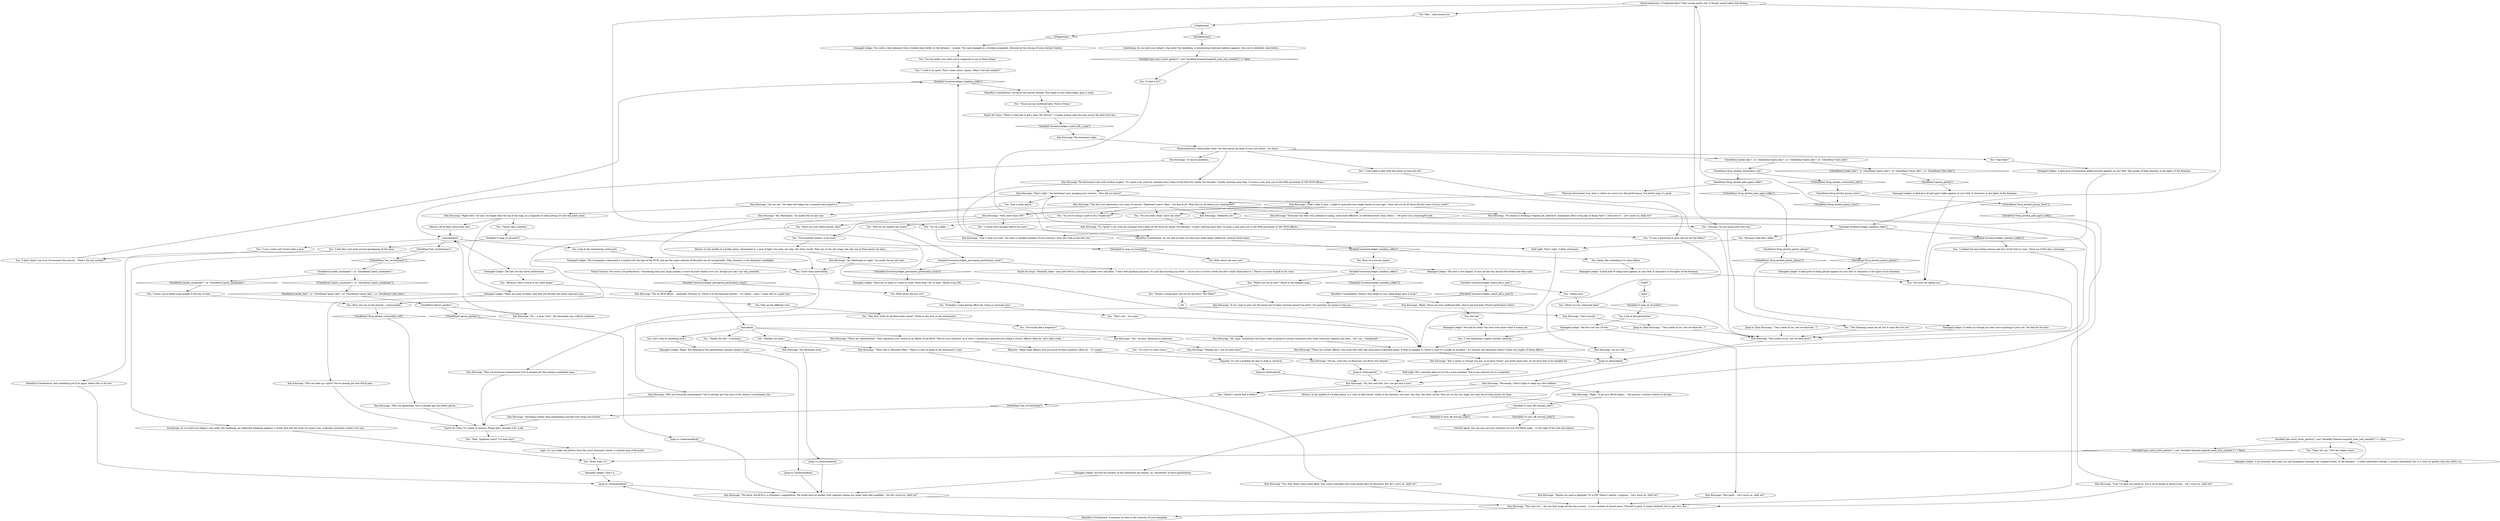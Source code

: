 # KINEEMA ORB / halogen watermarks
# the dialogue where-in you've turned on the lights of the kineema and you can look at the halogen watermarks stuff on your ledger
# ==================================================
digraph G {
	  0 [label="START"];
	  1 [label="input"];
	  2 [label="Rhetoric: *Alpha male officers who are proud of their numbers* often do -- it's meant."];
	  3 [label="Damaged Ledger: The next is the longest. It runs all the way around the border and then some."];
	  4 [label="You: \"Do you really think I have any idea?\""];
	  5 [label="You: \"Two-hundred sixteen, to be exact.\""];
	  6 [label="You: \"So I'm a killer...\""];
	  7 [label="Jump to: [watermarkhub]"];
	  8 [label="Jump to: [watermarkhub]"];
	  9 [label="You: \"Those are my confirmed kills. Three of them.\""];
	  10 [label="Damaged Ledger: The rectangular watermark is overlaid with the logo of the RCM, and yet the major arteries of Revachol are all recognizable. They shimmer in the Kineema's headlights."];
	  11 [label="Jump to: [watermarkhub]"];
	  12 [label="You: \"I will make it okay with the power of rock and roll.\""];
	  13 [label="Kim Kitsuragi: \"Personally, I find it helps to keep up a few hobbies.\""];
	  14 [label="Jump to: [lastcophub]"];
	  15 [label="Damaged Ledger: It seems as though you don't have anything to pour out. Too bad for the boys."];
	  16 [label="Esprit de Corps: It's meant in earnest. Please don't mistake it for a jab."];
	  17 [label="You: Tally up the different rows."];
	  18 [label="Tutorial Agent: You can now see your statistics on your JOURNAL page -- to the right of the task description."];
	  19 [label="Half Light: That's right. A killer of humans."];
	  20 [label="Half Light: He's sincerely glad you're not a scary predator. Not to say relieved you're competent."];
	  21 [label="You: Look at the shimmering street grid."];
	  22 [label="You: What about the last row?"];
	  23 [label="Kim Kitsuragi: \"The first row represents your years of service. *Eighteen* years? Okay -- not bad at all. What did you do before you volunteered?\""];
	  24 [label="Kim Kitsuragi: \"Cool. I'm glad you joined us. Not a lot of money in doomcrying... Let's move on, shall we?\""];
	  25 [label="Hand/Eye Coordination: Doesn't that tingle in your index finger give it away?"];
	  26 [label="You: Must be a muscle spasm."];
	  27 [label="Kim Kitsuragi: \"Ah, Martinaise at night,\" he smells the air and says."];
	  28 [label="Jump to: [lastcophub]"];
	  29 [label="Jump to: [Kim Kitsuragi: \"\"Very noble of you. Are we done her...\"]"];
	  30 [label="CheckItem(\"drug_alcohol_goracy_brew\")"];
	  31 [label="CheckItem(\"drug_alcohol_goracy_brew\")", shape=diamond];
	  32 [label="!(CheckItem(\"drug_alcohol_goracy_brew\"))", shape=diamond];
	  33 [label="Kim Kitsuragi: \"Oh yes. Coal City, Le Royaume, the Burnt Out Quarter...\""];
	  34 [label="Damaged Ledger: Not bad for what? You don't even know what it means yet."];
	  35 [label="Variable[\"tc.turn_off_tutorial_node\"]"];
	  36 [label="Variable[\"tc.turn_off_tutorial_node\"]", shape=diamond];
	  37 [label="!(Variable[\"tc.turn_off_tutorial_node\"])", shape=diamond];
	  38 [label="Damaged Ledger: That's it."];
	  39 [label="You: \"I would have thought there'd be more.\""];
	  40 [label="Damaged Ledger: Right. The meaning of the perforations remains opaque to you."];
	  41 [label="Damaged Ledger: You catch a faint glimmer from a broken beer bottle. In the distance -- sounds. Two men engaged in a drunken argument, followed by the closing of some distant window."];
	  42 [label="Kim Kitsuragi: \"But it seems as though you are, or at least *were*, one of the good ones. So we have that to be thankful for.\""];
	  43 [label="Jump to: [Kim Kitsuragi: \"\"Very noble of you. Are we done her...\"]"];
	  44 [label="Damaged Ledger: A dark pool of cheap pilsner appears at your feet. It shimmers in the lights of the Kineema."];
	  45 [label="IsNighttime()"];
	  46 [label="IsNighttime()", shape=diamond];
	  47 [label="!(IsNighttime())", shape=diamond];
	  48 [label="Damaged Ledger: There are so many it's hard to count. More than 150, at least. Maybe even 200."];
	  49 [label="Kim Kitsuragi: \"This next row -- the one that wraps all the way around -- is your number of closed cases. *Closed* is good. It means finished. You've got, let's see...\""];
	  50 [label="Kim Kitsuragi: \"Right. Those are your confirmed kills. You've got precisely *three* perforations there.\""];
	  51 [label="You: \"Thanks for this.\" (Conclude.)"];
	  52 [label="Kim Kitsuragi: The lieutenant nods."];
	  53 [label="You: Seems like something I've done before."];
	  54 [label="Hand/Eye Coordination: You know the answer already. The tingle in your index finger gave it away."];
	  55 [label="Kim Kitsuragi: \"Right here,\" he says, his finger near the top of the map, on a segment of coast jutting out into the great ocean."];
	  56 [label="Kim Kitsuragi: \"Very noble of you. Are we done here?\""];
	  57 [label="You: \"Maybe I should find a hobby?\""];
	  58 [label="CheckItem(\"jacket_carabineer\")  or  CheckItem(\"pants_carabineer\")"];
	  59 [label="CheckItem(\"jacket_carabineer\")  or  CheckItem(\"pants_carabineer\")", shape=diamond];
	  60 [label="!(CheckItem(\"jacket_carabineer\")  or  CheckItem(\"pants_carabineer\"))", shape=diamond];
	  61 [label="CheckItem(\"drug_alcohol_potent_pilsner\")"];
	  62 [label="CheckItem(\"drug_alcohol_potent_pilsner\")", shape=diamond];
	  63 [label="!(CheckItem(\"drug_alcohol_potent_pilsner\"))", shape=diamond];
	  64 [label="You: \"I'm sure I've seen worse.\""];
	  65 [label="Shivers: All of them worse than here."];
	  66 [label="Jump to: [lastcophub]"];
	  67 [label="You: \"Wait, *eighteen years* I've done this?\""];
	  68 [label="Kim Kitsuragi: \"Ah, Martinaise,\" he smells the air and says."];
	  69 [label="Kim Kitsuragi: \"Maybe you were a diplomat? Or in PR? Doesn't matter, I suppose... Let's move on, shall we?\""];
	  70 [label="Hand/Eye Coordination: And something you'll do again, before this is all over."];
	  71 [label="Damaged Ledger: A dark pool of cheap wine appears at your feet. It shimmers in the lights of the Kineema."];
	  72 [label="Kim Kitsuragi: \"Why not gardening? You've already got the yellow gloves...\""];
	  73 [label="Damaged Ledger: A dark pool of pale-aged vodka appears at your feet. It shimmers in the lights of the Kineema."];
	  74 [label="Damaged Ledger: Around the borders of the watermark are dozens, no, *hundreds* of micro-perforations."];
	  75 [label="Kim Kitsuragi: \"Yes, that *does* seem quite likely. Your youth coincided with some heady days for Revachol. But let's move on, shall we?\""];
	  76 [label="Kim Kitsuragi: \"Ah, right. Sometimes the brain's able to preserve certain responses even when conscious memory has been... let's say... *misplaced*...\""];
	  77 [label="Kim Kitsuragi: \"For an RCM officer -- especially Precinct 41, which is in the Jamrock Quarter -- it's rather... tame. I mean that in a good way.\""];
	  78 [label="Kim Kitsuragi: \"There are certain officers who treat their kills like some kind of ghoulish game. If they do happen to *solve* a case it's usually by accident.\" It's obvious the lieutenant doesn't think very highly of these officers..."];
	  79 [label="Kim Kitsuragi: \"If you want to pour out the booze you've been carrying around *on duty*, I'm certainly not going to stop you...\""];
	  80 [label="Electrochemistry: Honourably done. You have given up some of your own blood -- for theirs."];
	  81 [label="You: \"I'm sorry for killing you.\""];
	  82 [label="Kim Kitsuragi: The lieutenant nods with evident respect. \"It's quite a lot, even for someone who's been on the force for nearly two decades. Usually clearing more than 10 cases a year puts you in the 90th percentile of *all* RCM officers...\""];
	  83 [label="Shivers: In the middle of a broken plaza, illuminated in a cone of light, two men, one slim, the other sturdy. They are on the city stage, but only one of them knows his lines..."];
	  84 [label="You: \"I'm not really sure what you're supposed to say at these things.\""];
	  85 [label="You: \"Like what?\""];
	  86 [label="Kim Kitsuragi: \"Right. I'll go turn off the lights...\" He presses a remote control on the key."];
	  87 [label="Damaged Ledger: A rat brazenly darts past you and disappears amongst the stopped lorries. In the distance -- a child somewhere shrieks, a woman reprimands her in a voice no quieter than the child's cry..."];
	  88 [label="Interfacing: As you hold your ledger's clip under the headlamp, a shimmering iridescent pattern appears. One you've definitely seen before..."];
	  89 [label="You: Look at the perforations."];
	  90 [label="CheckItem(\"hat_revolutionary\")"];
	  91 [label="CheckItem(\"hat_revolutionary\")", shape=diamond];
	  92 [label="!(CheckItem(\"hat_revolutionary\"))", shape=diamond];
	  93 [label="Interfacing: As you hold your ledger's clip under the headlamp, an iridescent hologram appears: a street grid and the veins of a great river. A familiar sensation washes over you..."];
	  94 [label="You: What about the next one?"];
	  95 [label="You: \"I was expecting a higher number, honestly.\""];
	  96 [label="You: \"Actually, I'm just gonna hold onto this.\""];
	  97 [label="Kim Kitsuragi: \"Why not historical reenactment? You've already got that turn of the century revolutionary hat...\""];
	  98 [label="Kim Kitsuragi: \"Anything's better than annihilating yourself with drugs and alcohol...\""];
	  99 [label="Jump to: [watermarkhub]"];
	  100 [label="watermarkhub"];
	  101 [label="Kim Kitsuragi: \"You know, the RCM is a volunteer's organization. We would have no qualms with vagrants joining our ranks were they qualified... but let's move on, shall we?\""];
	  102 [label="You: \"I don't think I can ever *re-become* this person... What's the last number?\""];
	  103 [label="You: \"Is now a good time to pour one out for the fallen?\""];
	  104 [label="You: Wait... look around you."];
	  105 [label="Visual Calculus: You count 216 perforations. Considering that nice, large number, a wave of pride washes over you, though you can't say why, precisely."];
	  106 [label="Kim Kitsuragi: \"Why not historical reenactment? You've already got that antique carabineer gear...\""];
	  107 [label="You: \"I know you've killed some people in the line of duty...\""];
	  108 [label="Kim Kitsuragi: \"Those are *perforations*. They represent your record as an officer of the RCM. They're your statistics, as it were. I should have guessed you'd keep a record, officers often do. Let's take a look...\""];
	  109 [label="You: \"Got drunk like a megastar?\""];
	  110 [label="You: \"So you're saying I used to be a *supercop*?\""];
	  111 [label="Kim Kitsuragi: \"That's right,\" the lieutenant says, gauging your reaction. \"How did you know?\""];
	  112 [label="Esprit de Corps: \"What's it feel like to kill a man, Mr. McCoy?\" a young woman asks the man across the desk from her..."];
	  113 [label="lastcophub"];
	  114 [label="Kim Kitsuragi: \"Oh, this and that. Let's not get into it now.\""];
	  115 [label="Damaged Ledger: A dark pool of moonshine-spiked borscht appears at your feet. The chunks of beet shimmer in the lights of the Kineema."];
	  116 [label="Electrochemistry: *Confirmed kills*? That sounds pretty evil. A *drink* would soften that feeling."];
	  117 [label="You: Not bad."];
	  118 [label="Kim Kitsuragi: \"Fair point... Let's move on, shall we?\""];
	  119 [label="Kim Kitsuragi: \"It's *quite* a lot, even for someone who's been on the force for nearly two decades. Usually clearing more than 10 cases a year puts you in the 90th percentile of *all* RCM officers...\""];
	  120 [label="Hand/Eye Coordination: As you look at them you feel your index finger reflexively contract three times."];
	  121 [label="You: \"Because I felt a twitch in my index finger.\""];
	  122 [label="Kim Kitsuragi: \"That's what it says. I might've guessed even longer based on your age... what did you do all those blissful years of your youth?\""];
	  123 [label="Logic: It's not unlike the pattern from the racist lorryman's boots. A stylized map of Revachol."];
	  124 [label="You: \"Is that a lot?\""];
	  125 [label="You: \"Have you ever killed anyone, Kim?\""];
	  126 [label="You: (Let's look at something else.)"];
	  127 [label="Kim Kitsuragi: \"Why not take up a sport? You've already got that FALN gear...\""];
	  128 [label="CheckItem(\"gloves_garden\")"];
	  129 [label="CheckItem(\"gloves_garden\")", shape=diamond];
	  130 [label="!(CheckItem(\"gloves_garden\"))", shape=diamond];
	  131 [label="Kim Kitsuragi: \"No -- it does *not*,\" the lieutenant says without optimism."];
	  132 [label="You: \"Here's to you, honoured dead.\""];
	  133 [label="CheckItem(\"jacket_faln\")  or  CheckItem(\"pants_faln\")  or  CheckItem(\"shoes_faln\")  or  CheckItem(\"shirt_faln\")"];
	  134 [label="CheckItem(\"jacket_faln\")  or  CheckItem(\"pants_faln\")  or  CheckItem(\"shoes_faln\")  or  CheckItem(\"shirt_faln\")", shape=diamond];
	  135 [label="!(CheckItem(\"jacket_faln\")  or  CheckItem(\"pants_faln\")  or  CheckItem(\"shoes_faln\")  or  CheckItem(\"shirt_faln\"))", shape=diamond];
	  136 [label="CheckItem(\"drug_alcohol_commodore_red\")"];
	  137 [label="CheckItem(\"drug_alcohol_commodore_red\")", shape=diamond];
	  138 [label="!(CheckItem(\"drug_alcohol_commodore_red\"))", shape=diamond];
	  139 [label="CheckItem(\"drug_alcohol_pale_aged_vodka\")"];
	  140 [label="CheckItem(\"drug_alcohol_pale_aged_vodka\")", shape=diamond];
	  141 [label="!(CheckItem(\"drug_alcohol_pale_aged_vodka\"))", shape=diamond];
	  142 [label="Physical Instrument: Son, here is where we score your life performance. You better hope it's good."];
	  143 [label="Empathy: It's not a problem for him to state it, however."];
	  144 [label="Kim Kitsuragi: \"Neither am I. Are we done here?\""];
	  145 [label="You: \"I used to be good. That's some solace I guess. What's the last number?\""];
	  146 [label="Kim Kitsuragi: \"Call it what you want. You were a valuable member of your precinct. Now, let's look at the last row...\""];
	  147 [label="You: \"How do you handle the strain?\""];
	  148 [label="Kim Kitsuragi: \"Yes,\" he says, declining to elaborate."];
	  149 [label="You: (Pour one out on the ground -- ceremonially.)"];
	  150 [label="Kim Kitsuragi: \"Suit yourself...\""];
	  151 [label="Kim Kitsuragi: \"There she is: Revachol West.\" There's a note of pride in the lieutenant's voice."];
	  152 [label="You: Three, that's it?"];
	  153 [label="You: \"I walked the land telling whores and liars of the End to come. There are 9,855 days remaining.\""];
	  154 [label="Kim Kitsuragi: \"Wow, more than 200!\""];
	  155 [label="Hand/Eye Coordination: A memory, an echo in the recesses of your amygdala."];
	  156 [label="Variable[\"inventory.ledger_handeye_reflex\"]"];
	  157 [label="Variable[\"inventory.ledger_handeye_reflex\"]", shape=diamond];
	  158 [label="!(Variable[\"inventory.ledger_handeye_reflex\"])", shape=diamond];
	  159 [label="You: \"Where are we on this?\" (Point to the halogen map.)"];
	  160 [label="You: Count them individually."];
	  161 [label="Variable[\"inventory.ledger_esprit_kill_a_man\"]"];
	  162 [label="Variable[\"inventory.ledger_esprit_kill_a_man\"]", shape=diamond];
	  163 [label="!(Variable[\"inventory.ledger_esprit_kill_a_man\"])", shape=diamond];
	  164 [label="You: \"Seems nice.\""];
	  165 [label="You: \"Seems like a shithole.\""];
	  166 [label="Damaged Ledger: There are many of them. And they are divided into three separate rows."];
	  167 [label="Damaged Ledger: The first row has 18 dots."];
	  168 [label="You: \"Hey, Kim, what do all these holes mean?\" (Point to the dots on the watermark.)"];
	  169 [label="You: \"I was a hobo and I lived under a boat.\""];
	  170 [label="Kim Kitsuragi: \"No shame in working a regular job, detective. Sometimes after a long day of doing *this*, I even envy it... Let's move on, shall we?\""];
	  171 [label="You: \"That's not... too many.\""];
	  172 [label="Variable[\"inventory.ledger_handeye_reflex\"]"];
	  173 [label="Variable[\"inventory.ledger_handeye_reflex\"]", shape=diamond];
	  174 [label="!(Variable[\"inventory.ledger_handeye_reflex\"])", shape=diamond];
	  175 [label="You: \"Because I feel like a killer.\""];
	  176 [label="You: \"Just a lucky guess.\""];
	  177 [label="Kim Kitsuragi: \"Let me see.\" He takes the ledger for a moment and inspects it."];
	  178 [label="You: \"Maybe I should pour one out for the boys? The fallen?\""];
	  179 [label="You: \"Hobbies are lame.\""];
	  180 [label="Shivers: In the middle of a broken plaza, in a cone of light barely visible in the daytime, two men, one slim, the other sturdy. They are on the city stage, but only one of them knows his lines..."];
	  181 [label="Variable[\"jam.racist_boots_pattern\"]  and  Variable[\"doomed.mapwall_main_hub_reached\"] == false"];
	  182 [label="Variable[\"jam.racist_boots_pattern\"]  and  Variable[\"doomed.mapwall_main_hub_reached\"] == false", shape=diamond];
	  183 [label="!(Variable[\"jam.racist_boots_pattern\"]  and  Variable[\"doomed.mapwall_main_hub_reached\"] == false)", shape=diamond];
	  184 [label="You: \"Okay, let's go.\" [Put the ledger away.]"];
	  185 [label="Damaged Ledger: The last row has three perforations."];
	  186 [label="You: \"Probably a some boring office job. Same as everyone else.\""];
	  187 [label="Kim Kitsuragi: \"Definitely not.\""];
	  188 [label="Kim Kitsuragi: \"As you will...\""];
	  189 [label="You: \"The Gloaming comes for all, but it came first for you.\""];
	  190 [label="Kim Kitsuragi: \"It has its problems...\""];
	  191 [label="Variable[\"tc.map_of_revachol\"]"];
	  192 [label="Variable[\"tc.map_of_revachol\"]", shape=diamond];
	  193 [label="!(Variable[\"tc.map_of_revachol\"])", shape=diamond];
	  194 [label="You: \"I feel like I just went around apologizing all the time.\""];
	  195 [label="Kim Kitsuragi: \"Everyone has their own method of coping, some more effective, or self-destructive, than others...\" He gives you a meaningful look."];
	  196 [label="Variable[\"inventory.ledger_perception_perforation_count\"]"];
	  197 [label="Variable[\"inventory.ledger_perception_perforation_count\"]", shape=diamond];
	  198 [label="!(Variable[\"inventory.ledger_perception_perforation_count\"])", shape=diamond];
	  199 [label="Esprit de Corps: \"Honestly, babe,\" says John McCoy, crossing his ankles over said desk, \"I don't feel anything anymore. It's just like brushing my teeth -- I do it once or twice a week and don't really think about it.\" There's no trace of guilt in his voice."];
	  200 [label="Kim Kitsuragi: The lieutenant sighs."];
	  0 -> 1
	  1 -> 192
	  2 -> 143
	  3 -> 161
	  4 -> 119
	  5 -> 83
	  6 -> 19
	  7 -> 101
	  8 -> 101
	  9 -> 112
	  10 -> 160
	  10 -> 105
	  11 -> 101
	  12 -> 56
	  13 -> 57
	  13 -> 180
	  13 -> 86
	  14 -> 114
	  15 -> 56
	  16 -> 67
	  17 -> 168
	  19 -> 78
	  20 -> 114
	  21 -> 10
	  22 -> 186
	  23 -> 195
	  23 -> 68
	  23 -> 4
	  23 -> 170
	  23 -> 110
	  23 -> 154
	  23 -> 187
	  24 -> 49
	  25 -> 50
	  26 -> 156
	  27 -> 160
	  28 -> 114
	  29 -> 56
	  30 -> 32
	  30 -> 31
	  31 -> 116
	  32 -> 140
	  33 -> 66
	  34 -> 95
	  35 -> 36
	  35 -> 37
	  37 -> 18
	  38 -> 8
	  39 -> 120
	  40 -> 7
	  41 -> 84
	  42 -> 20
	  43 -> 56
	  44 -> 81
	  45 -> 46
	  45 -> 47
	  46 -> 41
	  47 -> 88
	  48 -> 22
	  49 -> 155
	  50 -> 117
	  51 -> 52
	  52 -> 11
	  53 -> 71
	  54 -> 9
	  55 -> 65
	  55 -> 165
	  55 -> 166
	  56 -> 14
	  57 -> 91
	  58 -> 59
	  58 -> 60
	  59 -> 107
	  60 -> 134
	  61 -> 62
	  61 -> 63
	  62 -> 44
	  63 -> 15
	  64 -> 33
	  65 -> 100
	  66 -> 114
	  67 -> 123
	  68 -> 160
	  69 -> 49
	  70 -> 8
	  71 -> 81
	  72 -> 16
	  73 -> 81
	  74 -> 101
	  75 -> 49
	  76 -> 78
	  77 -> 113
	  78 -> 42
	  79 -> 97
	  79 -> 150
	  80 -> 133
	  80 -> 12
	  80 -> 82
	  80 -> 85
	  80 -> 190
	  81 -> 56
	  82 -> 146
	  82 -> 103
	  82 -> 111
	  83 -> 27
	  84 -> 145
	  85 -> 115
	  86 -> 35
	  87 -> 181
	  88 -> 182
	  89 -> 167
	  90 -> 92
	  90 -> 93
	  91 -> 98
	  92 -> 58
	  93 -> 152
	  94 -> 3
	  95 -> 78
	  96 -> 189
	  97 -> 16
	  98 -> 16
	  99 -> 101
	  100 -> 169
	  100 -> 90
	  100 -> 185
	  100 -> 21
	  101 -> 49
	  102 -> 157
	  103 -> 188
	  104 -> 45
	  105 -> 197
	  106 -> 16
	  107 -> 149
	  108 -> 2
	  109 -> 76
	  110 -> 147
	  111 -> 176
	  111 -> 177
	  111 -> 122
	  112 -> 162
	  113 -> 108
	  113 -> 179
	  113 -> 148
	  113 -> 51
	  113 -> 126
	  114 -> 57
	  114 -> 180
	  115 -> 81
	  116 -> 96
	  116 -> 172
	  116 -> 104
	  116 -> 6
	  117 -> 34
	  118 -> 49
	  119 -> 146
	  119 -> 103
	  119 -> 111
	  120 -> 173
	  121 -> 77
	  122 -> 195
	  122 -> 4
	  122 -> 170
	  122 -> 110
	  122 -> 154
	  122 -> 187
	  123 -> 152
	  124 -> 120
	  125 -> 149
	  126 -> 40
	  127 -> 16
	  128 -> 130
	  128 -> 131
	  129 -> 73
	  130 -> 99
	  131 -> 100
	  132 -> 56
	  133 -> 136
	  133 -> 135
	  134 -> 128
	  135 -> 129
	  136 -> 138
	  136 -> 139
	  137 -> 72
	  138 -> 30
	  139 -> 141
	  139 -> 142
	  140 -> 74
	  141 -> 61
	  142 -> 23
	  143 -> 28
	  144 -> 14
	  145 -> 157
	  146 -> 157
	  147 -> 196
	  148 -> 144
	  149 -> 137
	  150 -> 29
	  151 -> 75
	  152 -> 38
	  153 -> 24
	  154 -> 125
	  154 -> 5
	  154 -> 39
	  155 -> 8
	  156 -> 158
	  156 -> 159
	  157 -> 54
	  158 -> 25
	  159 -> 178
	  160 -> 106
	  161 -> 163
	  161 -> 164
	  162 -> 200
	  163 -> 79
	  164 -> 132
	  165 -> 191
	  166 -> 17
	  166 -> 127
	  167 -> 118
	  167 -> 95
	  168 -> 109
	  169 -> 102
	  170 -> 49
	  171 -> 78
	  172 -> 174
	  172 -> 175
	  173 -> 26
	  173 -> 53
	  174 -> 153
	  175 -> 19
	  176 -> 78
	  177 -> 55
	  178 -> 201
	  179 -> 151
	  180 -> 69
	  181 -> 184
	  181 -> 183
	  182 -> 124
	  183 -> 152
	  184 -> 87
	  185 -> 121
	  186 -> 171
	  187 -> 96
	  187 -> 172
	  187 -> 6
	  188 -> 14
	  189 -> 56
	  190 -> 100
	  191 -> 193
	  191 -> 194
	  192 -> 89
	  193 -> 94
	  194 -> 70
	  195 -> 13
	  196 -> 198
	  196 -> 199
	  197 -> 22
	  198 -> 48
	  199 -> 79
	  200 -> 80
}

